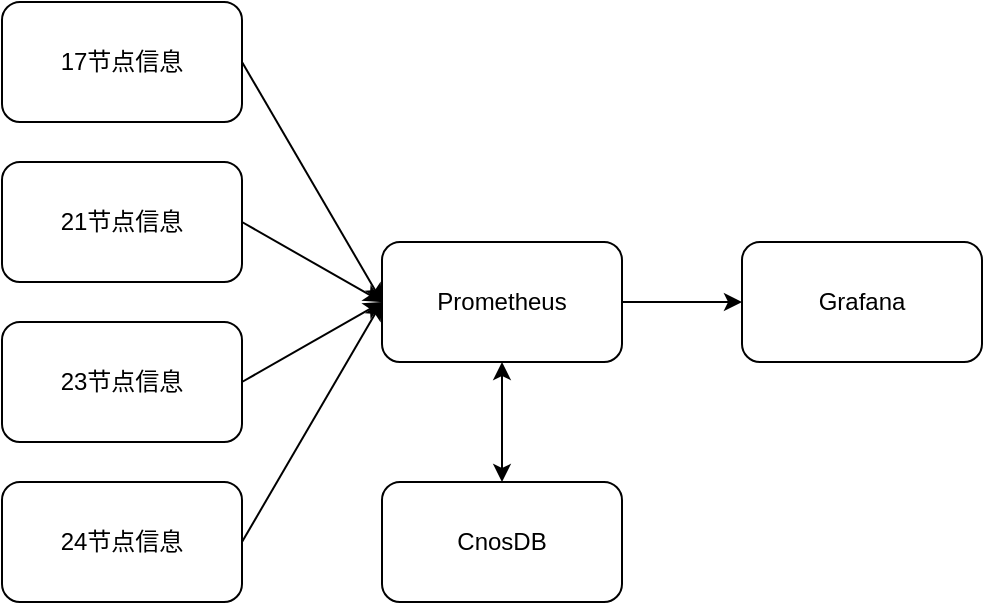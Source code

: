 <mxfile version="12.2.4" pages="1"><diagram id="28Qjsr6uouAEAtehfIso" name="Page-1"><mxGraphModel dx="519" dy="620" grid="1" gridSize="10" guides="1" tooltips="1" connect="1" arrows="1" fold="1" page="1" pageScale="1" pageWidth="827" pageHeight="1169" math="0" shadow="0"><root><mxCell id="0"/><mxCell id="1" parent="0"/><mxCell id="4" value="17节点信息" style="rounded=1;whiteSpace=wrap;html=1;" parent="1" vertex="1"><mxGeometry x="20" y="20" width="120" height="60" as="geometry"/></mxCell><mxCell id="5" value="21节点信息" style="rounded=1;whiteSpace=wrap;html=1;" parent="1" vertex="1"><mxGeometry x="20" y="100" width="120" height="60" as="geometry"/></mxCell><mxCell id="6" value="23节点信息" style="rounded=1;whiteSpace=wrap;html=1;" parent="1" vertex="1"><mxGeometry x="20" y="180" width="120" height="60" as="geometry"/></mxCell><mxCell id="7" value="24节点信息" style="rounded=1;whiteSpace=wrap;html=1;" parent="1" vertex="1"><mxGeometry x="20" y="260" width="120" height="60" as="geometry"/></mxCell><mxCell id="8" value="Prometheus" style="rounded=1;whiteSpace=wrap;html=1;" parent="1" vertex="1"><mxGeometry x="210" y="140" width="120" height="60" as="geometry"/></mxCell><mxCell id="9" value="" style="endArrow=classic;html=1;entryX=0;entryY=0.5;entryDx=0;entryDy=0;exitX=1;exitY=0.5;exitDx=0;exitDy=0;" parent="1" source="6" target="8" edge="1"><mxGeometry width="50" height="50" relative="1" as="geometry"><mxPoint x="20" y="390" as="sourcePoint"/><mxPoint x="70" y="340" as="targetPoint"/><Array as="points"/></mxGeometry></mxCell><mxCell id="10" value="" style="endArrow=classic;html=1;entryX=0;entryY=0.5;entryDx=0;entryDy=0;" parent="1" target="8" edge="1"><mxGeometry width="50" height="50" relative="1" as="geometry"><mxPoint x="140" y="290" as="sourcePoint"/><mxPoint x="200" y="210" as="targetPoint"/></mxGeometry></mxCell><mxCell id="11" value="" style="endArrow=classic;html=1;entryX=0;entryY=0.5;entryDx=0;entryDy=0;" parent="1" target="8" edge="1"><mxGeometry width="50" height="50" relative="1" as="geometry"><mxPoint x="140" y="130" as="sourcePoint"/><mxPoint x="200" y="170" as="targetPoint"/></mxGeometry></mxCell><mxCell id="13" value="" style="endArrow=classic;html=1;entryX=0;entryY=0.5;entryDx=0;entryDy=0;" parent="1" target="8" edge="1"><mxGeometry width="50" height="50" relative="1" as="geometry"><mxPoint x="140" y="50" as="sourcePoint"/><mxPoint x="190" as="targetPoint"/></mxGeometry></mxCell><mxCell id="14" value="CnosDB" style="rounded=1;whiteSpace=wrap;html=1;" parent="1" vertex="1"><mxGeometry x="210" y="260" width="120" height="60" as="geometry"/></mxCell><mxCell id="15" value="" style="endArrow=classic;html=1;entryX=0;entryY=0.5;entryDx=0;entryDy=0;" parent="1" target="17" edge="1"><mxGeometry width="50" height="50" relative="1" as="geometry"><mxPoint x="330" y="170" as="sourcePoint"/><mxPoint x="380" y="120" as="targetPoint"/></mxGeometry></mxCell><mxCell id="16" value="" style="endArrow=classic;startArrow=classic;html=1;exitX=0.5;exitY=0;exitDx=0;exitDy=0;" parent="1" source="14" edge="1"><mxGeometry width="50" height="50" relative="1" as="geometry"><mxPoint x="220" y="250" as="sourcePoint"/><mxPoint x="270" y="200" as="targetPoint"/></mxGeometry></mxCell><mxCell id="17" value="Grafana" style="rounded=1;whiteSpace=wrap;html=1;" parent="1" vertex="1"><mxGeometry x="390" y="140" width="120" height="60" as="geometry"/></mxCell></root></mxGraphModel></diagram></mxfile>